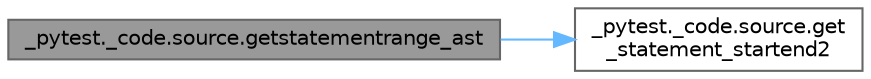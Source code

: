 digraph "_pytest._code.source.getstatementrange_ast"
{
 // LATEX_PDF_SIZE
  bgcolor="transparent";
  edge [fontname=Helvetica,fontsize=10,labelfontname=Helvetica,labelfontsize=10];
  node [fontname=Helvetica,fontsize=10,shape=box,height=0.2,width=0.4];
  rankdir="LR";
  Node1 [id="Node000001",label="_pytest._code.source.getstatementrange_ast",height=0.2,width=0.4,color="gray40", fillcolor="grey60", style="filled", fontcolor="black",tooltip=" "];
  Node1 -> Node2 [id="edge1_Node000001_Node000002",color="steelblue1",style="solid",tooltip=" "];
  Node2 [id="Node000002",label="_pytest._code.source.get\l_statement_startend2",height=0.2,width=0.4,color="grey40", fillcolor="white", style="filled",URL="$namespace__pytest_1_1__code_1_1source.html#a42c974899864eede687978a448c0f0d9",tooltip=" "];
}
